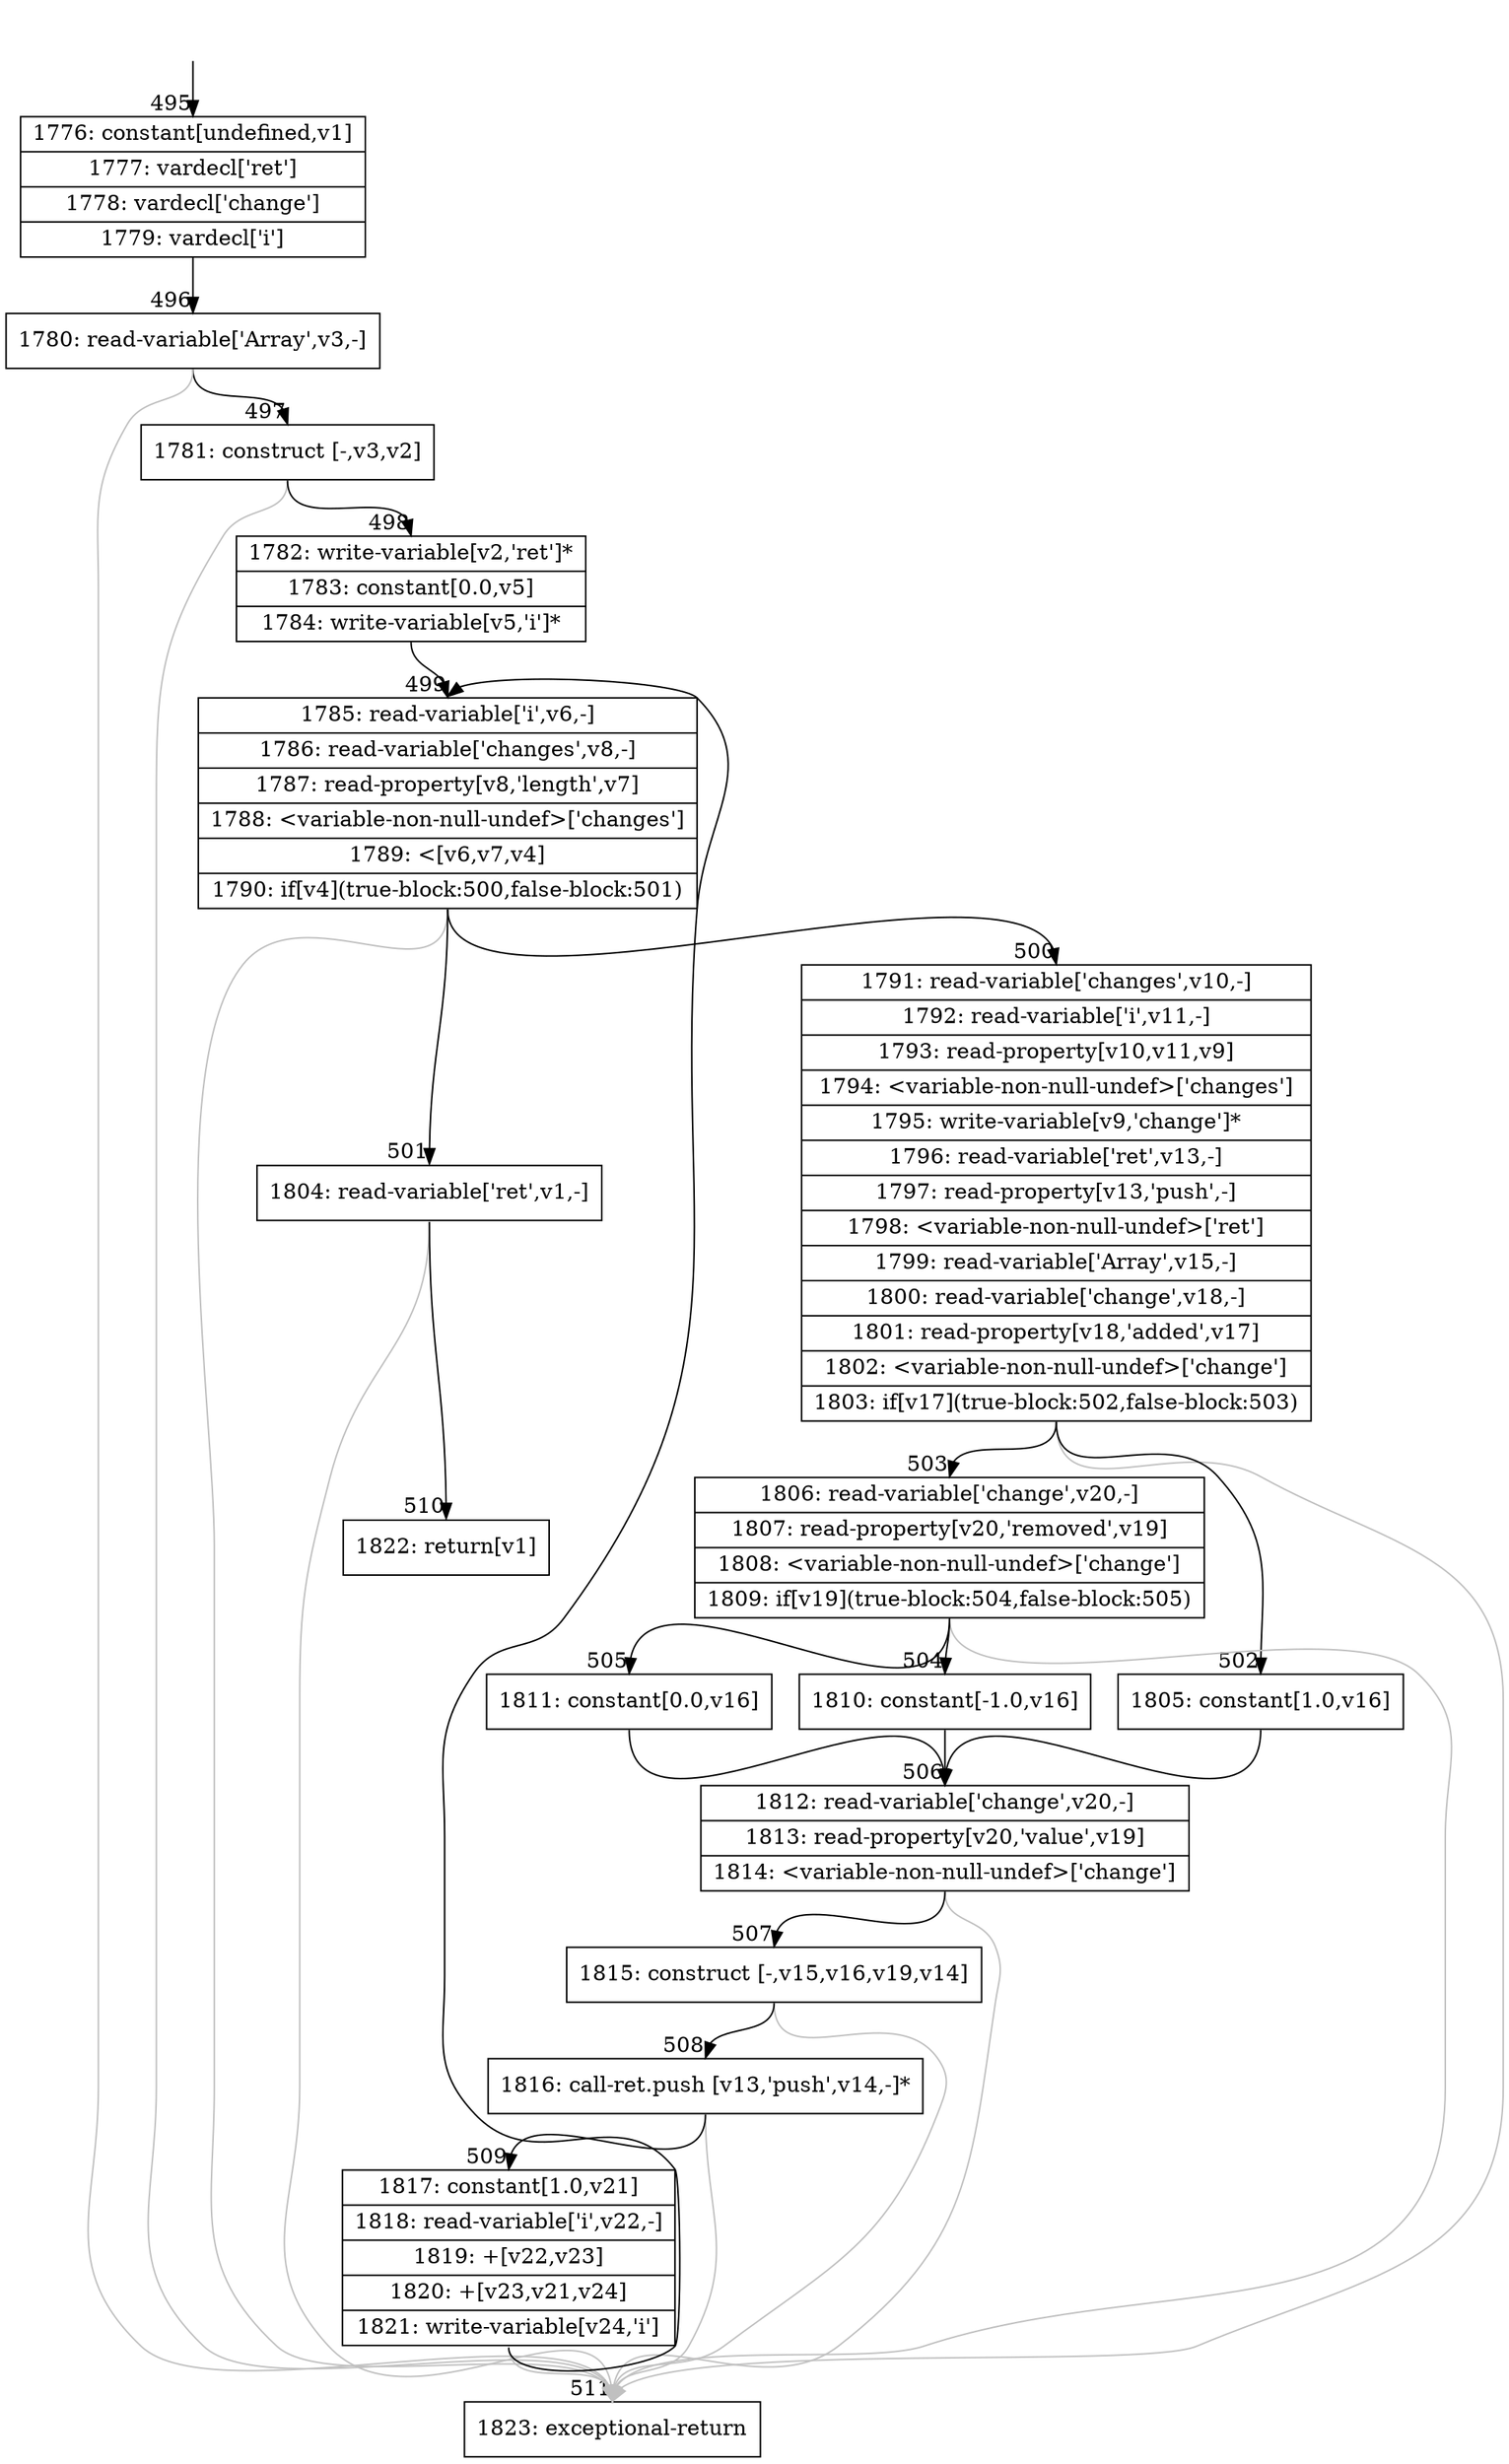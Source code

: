 digraph {
rankdir="TD"
BB_entry37[shape=none,label=""];
BB_entry37 -> BB495 [tailport=s, headport=n, headlabel="    495"]
BB495 [shape=record label="{1776: constant[undefined,v1]|1777: vardecl['ret']|1778: vardecl['change']|1779: vardecl['i']}" ] 
BB495 -> BB496 [tailport=s, headport=n, headlabel="      496"]
BB496 [shape=record label="{1780: read-variable['Array',v3,-]}" ] 
BB496 -> BB497 [tailport=s, headport=n, headlabel="      497"]
BB496 -> BB511 [tailport=s, headport=n, color=gray, headlabel="      511"]
BB497 [shape=record label="{1781: construct [-,v3,v2]}" ] 
BB497 -> BB498 [tailport=s, headport=n, headlabel="      498"]
BB497 -> BB511 [tailport=s, headport=n, color=gray]
BB498 [shape=record label="{1782: write-variable[v2,'ret']*|1783: constant[0.0,v5]|1784: write-variable[v5,'i']*}" ] 
BB498 -> BB499 [tailport=s, headport=n, headlabel="      499"]
BB499 [shape=record label="{1785: read-variable['i',v6,-]|1786: read-variable['changes',v8,-]|1787: read-property[v8,'length',v7]|1788: \<variable-non-null-undef\>['changes']|1789: \<[v6,v7,v4]|1790: if[v4](true-block:500,false-block:501)}" ] 
BB499 -> BB500 [tailport=s, headport=n, headlabel="      500"]
BB499 -> BB501 [tailport=s, headport=n, headlabel="      501"]
BB499 -> BB511 [tailport=s, headport=n, color=gray]
BB500 [shape=record label="{1791: read-variable['changes',v10,-]|1792: read-variable['i',v11,-]|1793: read-property[v10,v11,v9]|1794: \<variable-non-null-undef\>['changes']|1795: write-variable[v9,'change']*|1796: read-variable['ret',v13,-]|1797: read-property[v13,'push',-]|1798: \<variable-non-null-undef\>['ret']|1799: read-variable['Array',v15,-]|1800: read-variable['change',v18,-]|1801: read-property[v18,'added',v17]|1802: \<variable-non-null-undef\>['change']|1803: if[v17](true-block:502,false-block:503)}" ] 
BB500 -> BB502 [tailport=s, headport=n, headlabel="      502"]
BB500 -> BB503 [tailport=s, headport=n, headlabel="      503"]
BB500 -> BB511 [tailport=s, headport=n, color=gray]
BB501 [shape=record label="{1804: read-variable['ret',v1,-]}" ] 
BB501 -> BB510 [tailport=s, headport=n, headlabel="      510"]
BB501 -> BB511 [tailport=s, headport=n, color=gray]
BB502 [shape=record label="{1805: constant[1.0,v16]}" ] 
BB502 -> BB506 [tailport=s, headport=n, headlabel="      506"]
BB503 [shape=record label="{1806: read-variable['change',v20,-]|1807: read-property[v20,'removed',v19]|1808: \<variable-non-null-undef\>['change']|1809: if[v19](true-block:504,false-block:505)}" ] 
BB503 -> BB504 [tailport=s, headport=n, headlabel="      504"]
BB503 -> BB505 [tailport=s, headport=n, headlabel="      505"]
BB503 -> BB511 [tailport=s, headport=n, color=gray]
BB504 [shape=record label="{1810: constant[-1.0,v16]}" ] 
BB504 -> BB506 [tailport=s, headport=n]
BB505 [shape=record label="{1811: constant[0.0,v16]}" ] 
BB505 -> BB506 [tailport=s, headport=n]
BB506 [shape=record label="{1812: read-variable['change',v20,-]|1813: read-property[v20,'value',v19]|1814: \<variable-non-null-undef\>['change']}" ] 
BB506 -> BB507 [tailport=s, headport=n, headlabel="      507"]
BB506 -> BB511 [tailport=s, headport=n, color=gray]
BB507 [shape=record label="{1815: construct [-,v15,v16,v19,v14]}" ] 
BB507 -> BB508 [tailport=s, headport=n, headlabel="      508"]
BB507 -> BB511 [tailport=s, headport=n, color=gray]
BB508 [shape=record label="{1816: call-ret.push [v13,'push',v14,-]*}" ] 
BB508 -> BB509 [tailport=s, headport=n, headlabel="      509"]
BB508 -> BB511 [tailport=s, headport=n, color=gray]
BB509 [shape=record label="{1817: constant[1.0,v21]|1818: read-variable['i',v22,-]|1819: +[v22,v23]|1820: +[v23,v21,v24]|1821: write-variable[v24,'i']}" ] 
BB509 -> BB499 [tailport=s, headport=n]
BB509 -> BB511 [tailport=s, headport=n, color=gray]
BB510 [shape=record label="{1822: return[v1]}" ] 
BB511 [shape=record label="{1823: exceptional-return}" ] 
//#$~ 420
}
